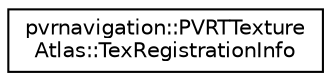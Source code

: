 digraph "Graphical Class Hierarchy"
{
  edge [fontname="Helvetica",fontsize="10",labelfontname="Helvetica",labelfontsize="10"];
  node [fontname="Helvetica",fontsize="10",shape=record];
  rankdir="LR";
  Node1 [label="pvrnavigation::PVRTTexture\lAtlas::TexRegistrationInfo",height=0.2,width=0.4,color="black", fillcolor="white", style="filled",URL="$structpvrnavigation_1_1_p_v_r_t_texture_atlas_1_1_tex_registration_info.html"];
}
